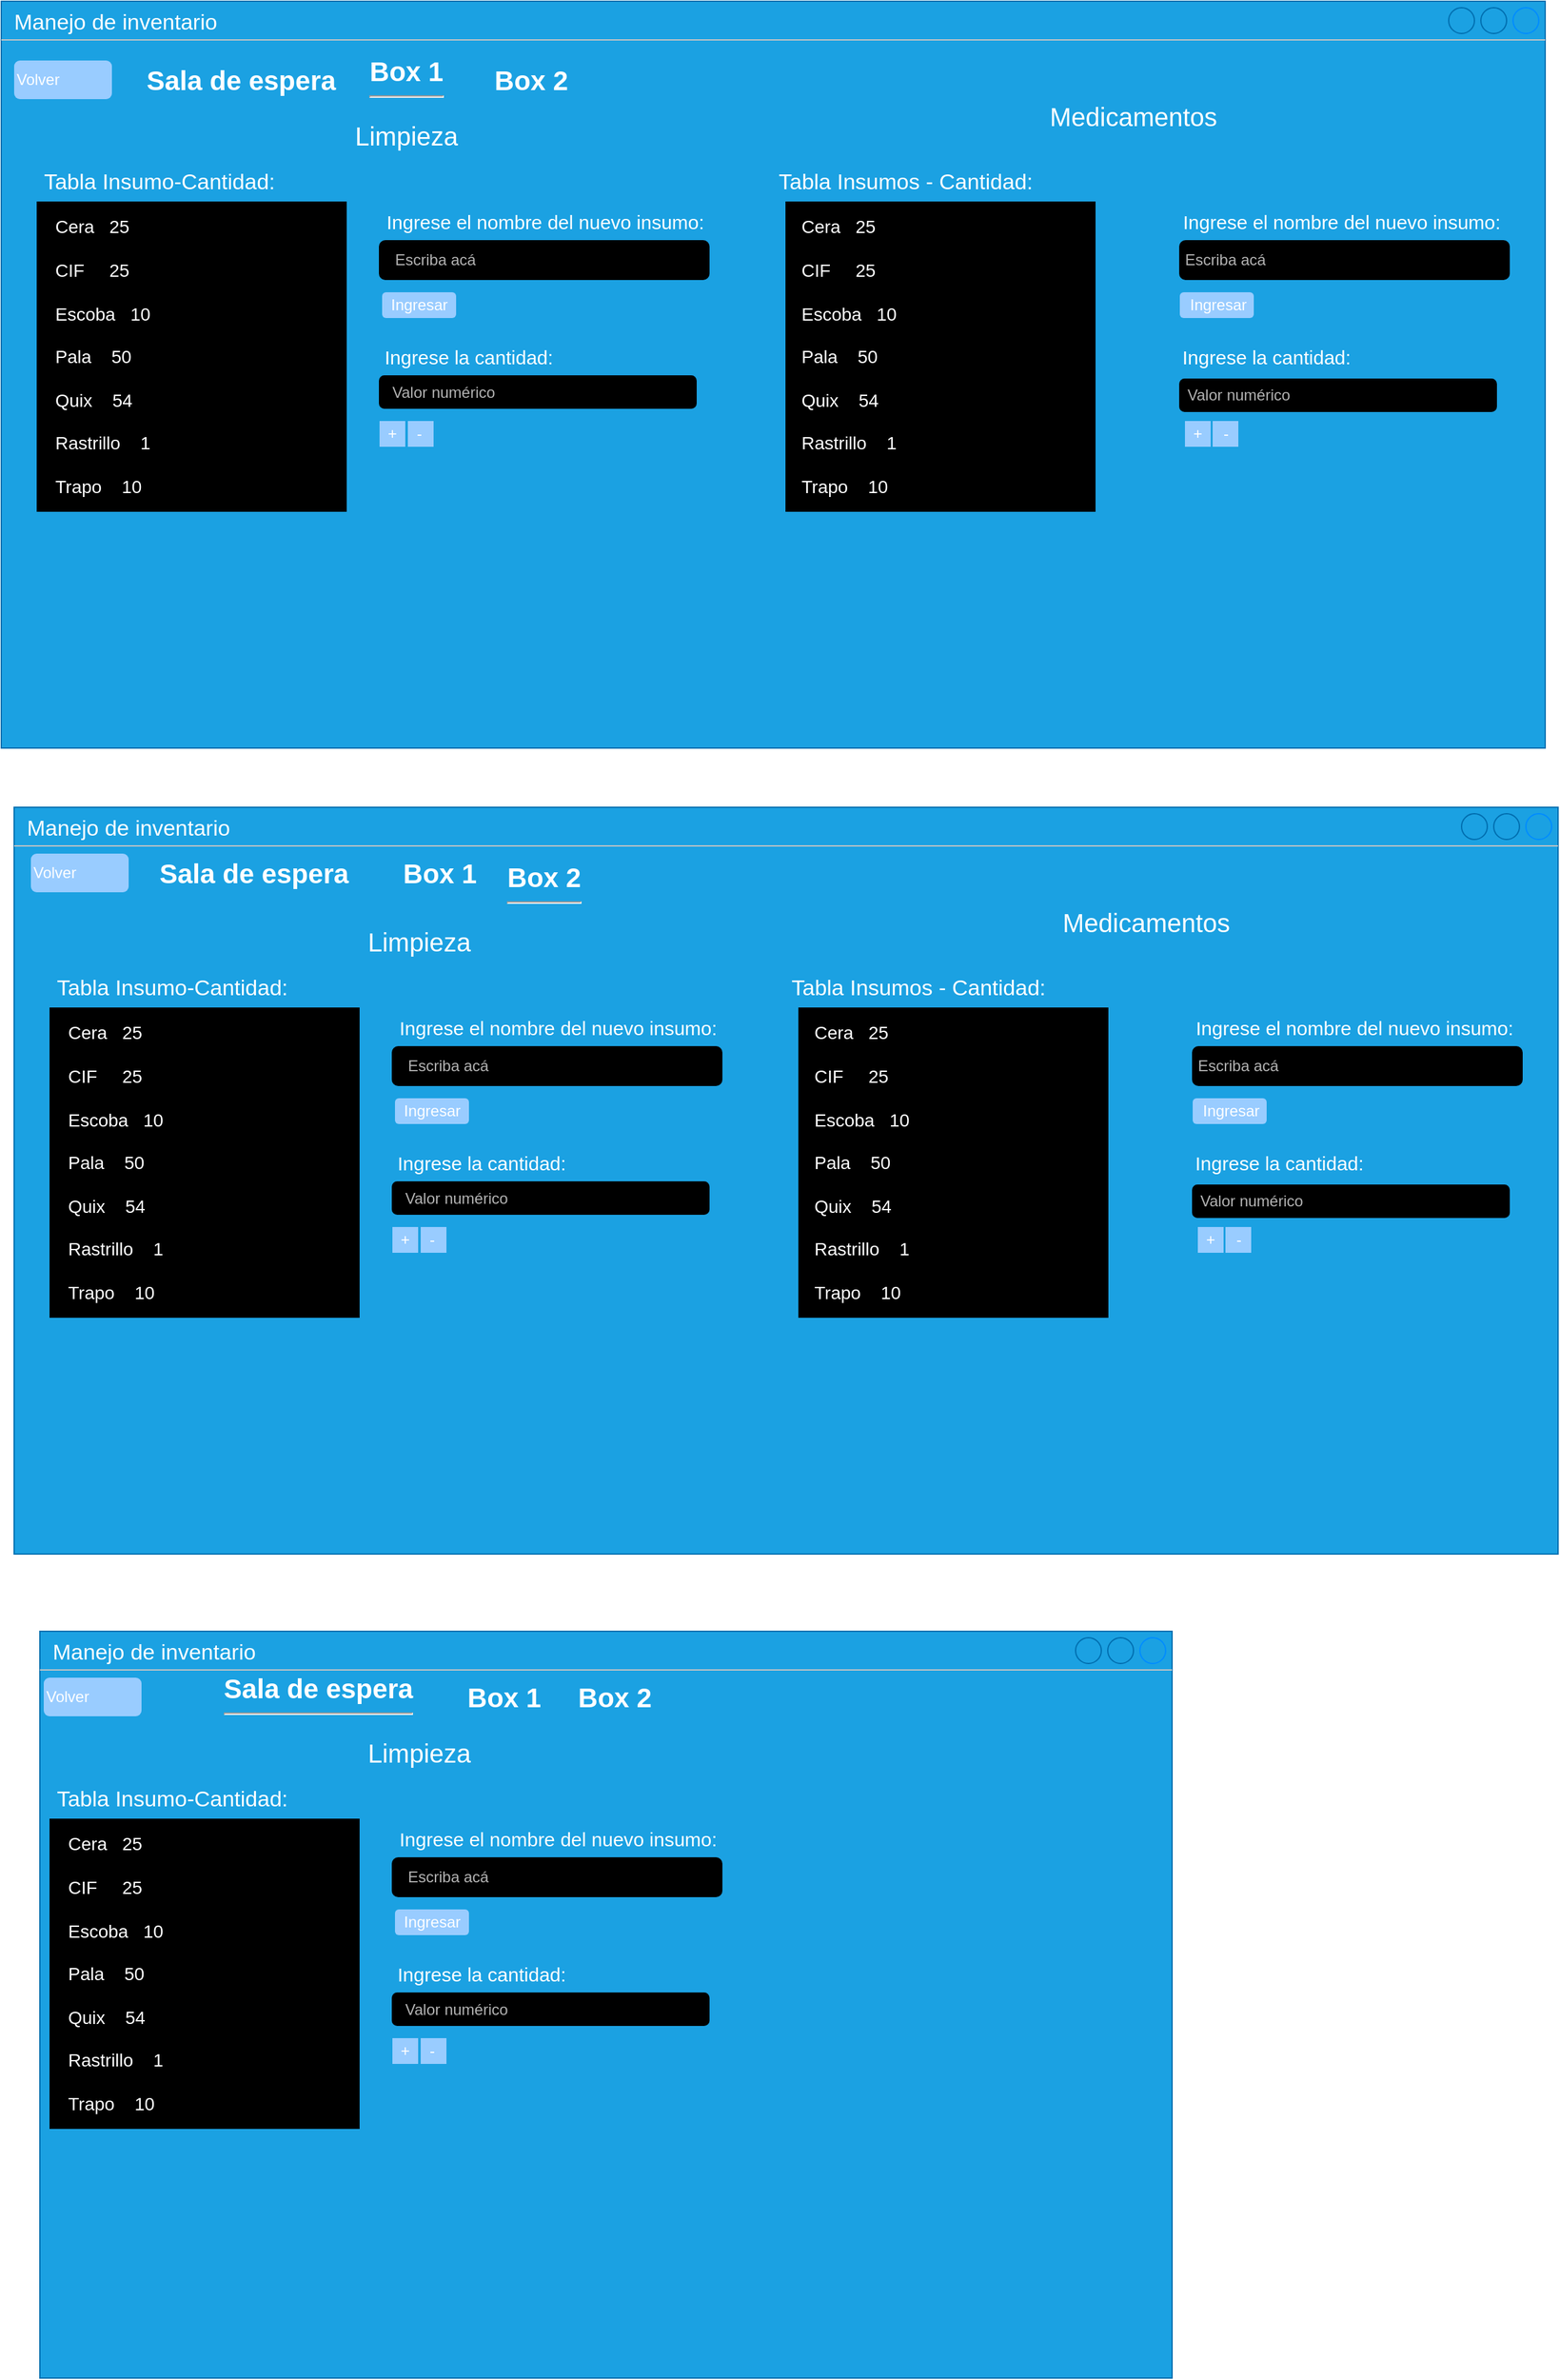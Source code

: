 <mxfile version="24.9.2">
  <diagram name="Page-1" id="AXslyLzXhd0MhdzWl6rs">
    <mxGraphModel dx="1441" dy="819" grid="1" gridSize="10" guides="1" tooltips="1" connect="1" arrows="1" fold="1" page="1" pageScale="1" pageWidth="827" pageHeight="1169" math="0" shadow="0">
      <root>
        <mxCell id="0" />
        <mxCell id="1" parent="0" />
        <mxCell id="sdot0CuQ4gvF2WT7U55k-1" value="Manejo de inventario" style="strokeWidth=1;shadow=0;dashed=0;align=center;html=1;shape=mxgraph.mockup.containers.window;align=left;verticalAlign=top;spacingLeft=8;strokeColor2=#008cff;strokeColor3=#c4c4c4;mainText=;fontSize=17;labelBackgroundColor=none;whiteSpace=wrap;fillColor=#1ba1e2;fontColor=#ffffff;strokeColor=#006EAF;" vertex="1" parent="1">
          <mxGeometry x="60" y="4" width="1200" height="580" as="geometry" />
        </mxCell>
        <mxCell id="sdot0CuQ4gvF2WT7U55k-69" value="&lt;font color=&quot;#ffffff&quot;&gt;&lt;span style=&quot;font-size: 17px;&quot;&gt;Tabla Insumo-Cantidad:&lt;/span&gt;&lt;/font&gt;" style="text;html=1;align=center;verticalAlign=middle;whiteSpace=wrap;rounded=0;" vertex="1" parent="1">
          <mxGeometry x="80" y="130" width="206" height="30" as="geometry" />
        </mxCell>
        <mxCell id="sdot0CuQ4gvF2WT7U55k-74" value="&lt;font color=&quot;#ffffff&quot;&gt;Volver&lt;/font&gt;" style="rounded=1;whiteSpace=wrap;html=1;strokeColor=none;fillColor=#99CCFF;align=left;" vertex="1" parent="1">
          <mxGeometry x="70" y="50" width="76" height="30" as="geometry" />
        </mxCell>
        <mxCell id="sdot0CuQ4gvF2WT7U55k-75" value="&lt;font color=&quot;#ffffff&quot;&gt;&lt;span style=&quot;font-size: 21px;&quot;&gt;&lt;b&gt;Box 1&lt;/b&gt;&lt;/span&gt;&lt;/font&gt;&lt;hr&gt;" style="text;html=1;align=center;verticalAlign=middle;whiteSpace=wrap;rounded=0;" vertex="1" parent="1">
          <mxGeometry x="305" y="50" width="140" height="30" as="geometry" />
        </mxCell>
        <mxCell id="sdot0CuQ4gvF2WT7U55k-78" value="" style="whiteSpace=wrap;html=1;aspect=fixed;fillColor=#000000;" vertex="1" parent="1">
          <mxGeometry x="88" y="160" width="240" height="240" as="geometry" />
        </mxCell>
        <mxCell id="sdot0CuQ4gvF2WT7U55k-80" value="&lt;font style=&quot;font-size: 14px;&quot; color=&quot;#ffffff&quot;&gt;Cera&amp;nbsp; &amp;nbsp;25&lt;/font&gt;&lt;div&gt;&lt;font color=&quot;#ffffff&quot;&gt;&lt;span style=&quot;font-size: 14px;&quot;&gt;&lt;br&gt;&lt;/span&gt;&lt;/font&gt;&lt;div&gt;&lt;font style=&quot;font-size: 14px;&quot; color=&quot;#ffffff&quot;&gt;CIF&amp;nbsp; &amp;nbsp; &amp;nbsp;25&lt;/font&gt;&lt;/div&gt;&lt;div&gt;&lt;font style=&quot;font-size: 14px;&quot; color=&quot;#ffffff&quot;&gt;&lt;br&gt;&lt;/font&gt;&lt;/div&gt;&lt;div&gt;&lt;font style=&quot;font-size: 14px;&quot; color=&quot;#ffffff&quot;&gt;Escoba&amp;nbsp; &amp;nbsp;10&lt;/font&gt;&lt;/div&gt;&lt;div&gt;&lt;font style=&quot;font-size: 14px;&quot; color=&quot;#ffffff&quot;&gt;&lt;br&gt;&lt;/font&gt;&lt;/div&gt;&lt;div&gt;&lt;span style=&quot;font-size: 14px; color: rgb(255, 255, 255); background-color: initial;&quot;&gt;Pala&amp;nbsp; &amp;nbsp; 50&lt;/span&gt;&lt;/div&gt;&lt;div&gt;&lt;span style=&quot;font-size: 14px; color: rgb(255, 255, 255); background-color: initial;&quot;&gt;&lt;br&gt;&lt;/span&gt;&lt;/div&gt;&lt;div&gt;&lt;span style=&quot;font-size: 14px; color: rgb(255, 255, 255); background-color: initial;&quot;&gt;Quix&amp;nbsp; &amp;nbsp; 54&lt;/span&gt;&lt;/div&gt;&lt;div&gt;&lt;span style=&quot;font-size: 14px; color: rgb(255, 255, 255); background-color: initial;&quot;&gt;&lt;br&gt;&lt;/span&gt;&lt;/div&gt;&lt;div&gt;&lt;font style=&quot;font-size: 14px;&quot; color=&quot;#ffffff&quot;&gt;Rastrillo&amp;nbsp; &amp;nbsp; 1&lt;/font&gt;&lt;/div&gt;&lt;div&gt;&lt;font style=&quot;font-size: 14px;&quot; color=&quot;#ffffff&quot;&gt;&lt;br&gt;&lt;/font&gt;&lt;/div&gt;&lt;div&gt;&lt;font style=&quot;font-size: 14px;&quot; color=&quot;#ffffff&quot;&gt;Trapo&amp;nbsp; &amp;nbsp; 10&lt;/font&gt;&lt;/div&gt;&lt;/div&gt;" style="text;html=1;align=left;verticalAlign=middle;whiteSpace=wrap;rounded=0;" vertex="1" parent="1">
          <mxGeometry x="100" y="195" width="190" height="170" as="geometry" />
        </mxCell>
        <mxCell id="sdot0CuQ4gvF2WT7U55k-91" value="&lt;font style=&quot;font-size: 20px;&quot; color=&quot;#ffffff&quot;&gt;Limpieza&lt;/font&gt;" style="text;html=1;align=center;verticalAlign=middle;whiteSpace=wrap;rounded=0;" vertex="1" parent="1">
          <mxGeometry x="315" y="85" width="120" height="45" as="geometry" />
        </mxCell>
        <mxCell id="sdot0CuQ4gvF2WT7U55k-92" value="&lt;font style=&quot;font-size: 15px;&quot; color=&quot;#ffffff&quot;&gt;Ingrese el nombre del nuevo insumo:&amp;nbsp;&lt;/font&gt;" style="text;html=1;align=center;verticalAlign=middle;whiteSpace=wrap;rounded=0;" vertex="1" parent="1">
          <mxGeometry x="350" y="160" width="270" height="30" as="geometry" />
        </mxCell>
        <mxCell id="sdot0CuQ4gvF2WT7U55k-93" value="" style="rounded=1;whiteSpace=wrap;html=1;fillColor=#000000;strokeColor=#000000;" vertex="1" parent="1">
          <mxGeometry x="354" y="190" width="256" height="30" as="geometry" />
        </mxCell>
        <mxCell id="sdot0CuQ4gvF2WT7U55k-95" value="&lt;font color=&quot;#b3b3b3&quot;&gt;Escriba acá&lt;/font&gt;" style="text;html=1;align=center;verticalAlign=middle;whiteSpace=wrap;rounded=0;movable=1;resizable=1;rotatable=1;deletable=1;editable=1;locked=0;connectable=1;" vertex="1" parent="1">
          <mxGeometry x="350" y="190" width="95" height="30" as="geometry" />
        </mxCell>
        <mxCell id="sdot0CuQ4gvF2WT7U55k-99" value="&lt;font style=&quot;font-size: 15px;&quot; color=&quot;#ffffff&quot;&gt;Ingrese la cantidad:&amp;nbsp;&lt;/font&gt;" style="text;html=1;align=left;verticalAlign=middle;whiteSpace=wrap;rounded=0;" vertex="1" parent="1">
          <mxGeometry x="356" y="265" width="270" height="30" as="geometry" />
        </mxCell>
        <mxCell id="sdot0CuQ4gvF2WT7U55k-100" value="&lt;font color=&quot;#ffffff&quot;&gt;&lt;span style=&quot;font-size: 21px;&quot;&gt;&lt;b&gt;Sala de espera&lt;/b&gt;&lt;/span&gt;&lt;/font&gt;" style="text;html=1;align=center;verticalAlign=middle;whiteSpace=wrap;rounded=0;" vertex="1" parent="1">
          <mxGeometry x="159" y="50" width="175" height="30" as="geometry" />
        </mxCell>
        <mxCell id="sdot0CuQ4gvF2WT7U55k-101" value="" style="rounded=1;whiteSpace=wrap;html=1;fillColor=#99CCFF;strokeColor=none;" vertex="1" parent="1">
          <mxGeometry x="356" y="230" width="57.5" height="20" as="geometry" />
        </mxCell>
        <mxCell id="sdot0CuQ4gvF2WT7U55k-103" value="&lt;font color=&quot;#ffffff&quot;&gt;Ingresar&lt;/font&gt;" style="text;html=1;align=center;verticalAlign=middle;whiteSpace=wrap;rounded=0;" vertex="1" parent="1">
          <mxGeometry x="354.75" y="225" width="60" height="30" as="geometry" />
        </mxCell>
        <mxCell id="sdot0CuQ4gvF2WT7U55k-104" value="" style="rounded=1;whiteSpace=wrap;html=1;fillColor=#000000;" vertex="1" parent="1">
          <mxGeometry x="354" y="295" width="246" height="25" as="geometry" />
        </mxCell>
        <mxCell id="sdot0CuQ4gvF2WT7U55k-105" value="&lt;font color=&quot;#b3b3b3&quot;&gt;Valor numérico&lt;/font&gt;" style="text;html=1;align=left;verticalAlign=middle;whiteSpace=wrap;rounded=0;" vertex="1" parent="1">
          <mxGeometry x="362" y="292.5" width="104" height="30" as="geometry" />
        </mxCell>
        <mxCell id="sdot0CuQ4gvF2WT7U55k-106" value="" style="whiteSpace=wrap;html=1;aspect=fixed;strokeColor=none;fillColor=#99CCFF;" vertex="1" parent="1">
          <mxGeometry x="354" y="330" width="20" height="20" as="geometry" />
        </mxCell>
        <mxCell id="sdot0CuQ4gvF2WT7U55k-107" value="" style="whiteSpace=wrap;html=1;aspect=fixed;strokeColor=none;fillColor=#99CCFF;" vertex="1" parent="1">
          <mxGeometry x="376" y="330" width="20" height="20" as="geometry" />
        </mxCell>
        <mxCell id="sdot0CuQ4gvF2WT7U55k-108" value="&lt;font color=&quot;#ffffff&quot;&gt;+&lt;/font&gt;" style="text;html=1;align=center;verticalAlign=middle;whiteSpace=wrap;rounded=0;" vertex="1" parent="1">
          <mxGeometry x="334" y="325" width="60" height="30" as="geometry" />
        </mxCell>
        <mxCell id="sdot0CuQ4gvF2WT7U55k-109" value="&lt;font color=&quot;#ffffff&quot;&gt;-&lt;/font&gt;" style="text;html=1;align=center;verticalAlign=middle;whiteSpace=wrap;rounded=0;movable=1;resizable=1;rotatable=1;deletable=1;editable=1;locked=0;connectable=1;" vertex="1" parent="1">
          <mxGeometry x="354.75" y="325" width="60" height="30" as="geometry" />
        </mxCell>
        <mxCell id="sdot0CuQ4gvF2WT7U55k-110" value="" style="whiteSpace=wrap;html=1;aspect=fixed;fillColor=#000000;" vertex="1" parent="1">
          <mxGeometry x="670" y="160" width="240" height="240" as="geometry" />
        </mxCell>
        <mxCell id="sdot0CuQ4gvF2WT7U55k-111" value="&lt;font style=&quot;font-size: 14px;&quot; color=&quot;#ffffff&quot;&gt;Cera&amp;nbsp; &amp;nbsp;25&lt;/font&gt;&lt;div&gt;&lt;font color=&quot;#ffffff&quot;&gt;&lt;span style=&quot;font-size: 14px;&quot;&gt;&lt;br&gt;&lt;/span&gt;&lt;/font&gt;&lt;div&gt;&lt;font style=&quot;font-size: 14px;&quot; color=&quot;#ffffff&quot;&gt;CIF&amp;nbsp; &amp;nbsp; &amp;nbsp;25&lt;/font&gt;&lt;/div&gt;&lt;div&gt;&lt;font style=&quot;font-size: 14px;&quot; color=&quot;#ffffff&quot;&gt;&lt;br&gt;&lt;/font&gt;&lt;/div&gt;&lt;div&gt;&lt;font style=&quot;font-size: 14px;&quot; color=&quot;#ffffff&quot;&gt;Escoba&amp;nbsp; &amp;nbsp;10&lt;/font&gt;&lt;/div&gt;&lt;div&gt;&lt;font style=&quot;font-size: 14px;&quot; color=&quot;#ffffff&quot;&gt;&lt;br&gt;&lt;/font&gt;&lt;/div&gt;&lt;div&gt;&lt;span style=&quot;font-size: 14px; color: rgb(255, 255, 255); background-color: initial;&quot;&gt;Pala&amp;nbsp; &amp;nbsp; 50&lt;/span&gt;&lt;/div&gt;&lt;div&gt;&lt;span style=&quot;font-size: 14px; color: rgb(255, 255, 255); background-color: initial;&quot;&gt;&lt;br&gt;&lt;/span&gt;&lt;/div&gt;&lt;div&gt;&lt;span style=&quot;font-size: 14px; color: rgb(255, 255, 255); background-color: initial;&quot;&gt;Quix&amp;nbsp; &amp;nbsp; 54&lt;/span&gt;&lt;/div&gt;&lt;div&gt;&lt;span style=&quot;font-size: 14px; color: rgb(255, 255, 255); background-color: initial;&quot;&gt;&lt;br&gt;&lt;/span&gt;&lt;/div&gt;&lt;div&gt;&lt;font style=&quot;font-size: 14px;&quot; color=&quot;#ffffff&quot;&gt;Rastrillo&amp;nbsp; &amp;nbsp; 1&lt;/font&gt;&lt;/div&gt;&lt;div&gt;&lt;font style=&quot;font-size: 14px;&quot; color=&quot;#ffffff&quot;&gt;&lt;br&gt;&lt;/font&gt;&lt;/div&gt;&lt;div&gt;&lt;font style=&quot;font-size: 14px;&quot; color=&quot;#ffffff&quot;&gt;Trapo&amp;nbsp; &amp;nbsp; 10&lt;/font&gt;&lt;/div&gt;&lt;/div&gt;" style="text;html=1;align=left;verticalAlign=middle;whiteSpace=wrap;rounded=0;" vertex="1" parent="1">
          <mxGeometry x="680" y="195" width="190" height="170" as="geometry" />
        </mxCell>
        <mxCell id="sdot0CuQ4gvF2WT7U55k-112" value="&lt;font color=&quot;#ffffff&quot;&gt;&lt;span style=&quot;font-size: 17px;&quot;&gt;Tabla Insumos - Cantidad:&lt;/span&gt;&lt;/font&gt;" style="text;html=1;align=center;verticalAlign=middle;whiteSpace=wrap;rounded=0;" vertex="1" parent="1">
          <mxGeometry x="660" y="130" width="206" height="30" as="geometry" />
        </mxCell>
        <mxCell id="sdot0CuQ4gvF2WT7U55k-113" value="&lt;font color=&quot;#ffffff&quot;&gt;&lt;span style=&quot;font-size: 21px;&quot;&gt;&lt;b&gt;Box 2&lt;/b&gt;&lt;/span&gt;&lt;/font&gt;" style="text;html=1;align=center;verticalAlign=middle;whiteSpace=wrap;rounded=0;" vertex="1" parent="1">
          <mxGeometry x="424.75" y="50" width="94" height="30" as="geometry" />
        </mxCell>
        <mxCell id="sdot0CuQ4gvF2WT7U55k-115" value="&lt;font style=&quot;font-size: 15px;&quot; color=&quot;#ffffff&quot;&gt;Ingrese el nombre del nuevo insumo:&amp;nbsp;&lt;/font&gt;" style="text;html=1;align=center;verticalAlign=middle;whiteSpace=wrap;rounded=0;" vertex="1" parent="1">
          <mxGeometry x="969" y="160" width="270" height="30" as="geometry" />
        </mxCell>
        <mxCell id="sdot0CuQ4gvF2WT7U55k-116" value="" style="rounded=1;whiteSpace=wrap;html=1;fillColor=#000000;strokeColor=#000000;" vertex="1" parent="1">
          <mxGeometry x="976" y="190" width="256" height="30" as="geometry" />
        </mxCell>
        <mxCell id="sdot0CuQ4gvF2WT7U55k-117" value="&lt;font color=&quot;#b3b3b3&quot;&gt;Escriba acá&lt;/font&gt;" style="text;html=1;align=center;verticalAlign=middle;whiteSpace=wrap;rounded=0;movable=1;resizable=1;rotatable=1;deletable=1;editable=1;locked=0;connectable=1;" vertex="1" parent="1">
          <mxGeometry x="964" y="190" width="95" height="30" as="geometry" />
        </mxCell>
        <mxCell id="sdot0CuQ4gvF2WT7U55k-120" value="" style="rounded=1;whiteSpace=wrap;html=1;fillColor=#99CCFF;strokeColor=none;movable=1;resizable=1;rotatable=1;deletable=1;editable=1;locked=0;connectable=1;" vertex="1" parent="1">
          <mxGeometry x="976" y="230" width="57.5" height="20" as="geometry" />
        </mxCell>
        <mxCell id="sdot0CuQ4gvF2WT7U55k-118" value="&lt;font color=&quot;#ffffff&quot;&gt;Ingresar&lt;/font&gt;" style="text;html=1;align=center;verticalAlign=middle;whiteSpace=wrap;rounded=0;" vertex="1" parent="1">
          <mxGeometry x="976" y="225" width="60" height="30" as="geometry" />
        </mxCell>
        <mxCell id="sdot0CuQ4gvF2WT7U55k-121" value="&lt;font style=&quot;font-size: 15px;&quot; color=&quot;#ffffff&quot;&gt;Ingrese la cantidad:&amp;nbsp;&lt;/font&gt;" style="text;html=1;align=left;verticalAlign=middle;whiteSpace=wrap;rounded=0;" vertex="1" parent="1">
          <mxGeometry x="976" y="265" width="270" height="30" as="geometry" />
        </mxCell>
        <mxCell id="sdot0CuQ4gvF2WT7U55k-122" value="" style="rounded=1;whiteSpace=wrap;html=1;fillColor=#000000;" vertex="1" parent="1">
          <mxGeometry x="976" y="297.5" width="246" height="25" as="geometry" />
        </mxCell>
        <mxCell id="sdot0CuQ4gvF2WT7U55k-123" value="&lt;font color=&quot;#b3b3b3&quot;&gt;Valor numérico&lt;/font&gt;" style="text;html=1;align=left;verticalAlign=middle;whiteSpace=wrap;rounded=0;" vertex="1" parent="1">
          <mxGeometry x="980" y="295" width="104" height="30" as="geometry" />
        </mxCell>
        <mxCell id="sdot0CuQ4gvF2WT7U55k-127" value="" style="whiteSpace=wrap;html=1;aspect=fixed;strokeColor=none;fillColor=#99CCFF;" vertex="1" parent="1">
          <mxGeometry x="980" y="330" width="20" height="20" as="geometry" />
        </mxCell>
        <mxCell id="sdot0CuQ4gvF2WT7U55k-128" value="" style="whiteSpace=wrap;html=1;aspect=fixed;strokeColor=none;fillColor=#99CCFF;" vertex="1" parent="1">
          <mxGeometry x="1001.5" y="330" width="20" height="20" as="geometry" />
        </mxCell>
        <mxCell id="sdot0CuQ4gvF2WT7U55k-130" value="&lt;font color=&quot;#ffffff&quot;&gt;+&lt;/font&gt;" style="text;html=1;align=center;verticalAlign=middle;whiteSpace=wrap;rounded=0;" vertex="1" parent="1">
          <mxGeometry x="960" y="325" width="60" height="30" as="geometry" />
        </mxCell>
        <mxCell id="sdot0CuQ4gvF2WT7U55k-131" value="&lt;font color=&quot;#ffffff&quot;&gt;-&lt;/font&gt;" style="text;html=1;align=center;verticalAlign=middle;whiteSpace=wrap;rounded=0;" vertex="1" parent="1">
          <mxGeometry x="981.5" y="325" width="60" height="30" as="geometry" />
        </mxCell>
        <mxCell id="sdot0CuQ4gvF2WT7U55k-133" value="&lt;font color=&quot;#ffffff&quot;&gt;&lt;span style=&quot;font-size: 20px;&quot;&gt;Medicamentos&lt;/span&gt;&lt;/font&gt;" style="text;html=1;align=center;verticalAlign=middle;whiteSpace=wrap;rounded=0;" vertex="1" parent="1">
          <mxGeometry x="880" y="70" width="120" height="45" as="geometry" />
        </mxCell>
        <mxCell id="sdot0CuQ4gvF2WT7U55k-171" value="Manejo de inventario" style="strokeWidth=1;shadow=0;dashed=0;align=center;html=1;shape=mxgraph.mockup.containers.window;align=left;verticalAlign=top;spacingLeft=8;strokeColor2=#008cff;strokeColor3=#c4c4c4;mainText=;fontSize=17;labelBackgroundColor=none;whiteSpace=wrap;fillColor=#1ba1e2;fontColor=#ffffff;strokeColor=#006EAF;" vertex="1" parent="1">
          <mxGeometry x="70" y="630" width="1200" height="580" as="geometry" />
        </mxCell>
        <mxCell id="sdot0CuQ4gvF2WT7U55k-172" value="&lt;font color=&quot;#ffffff&quot;&gt;&lt;span style=&quot;font-size: 17px;&quot;&gt;Tabla Insumo-Cantidad:&lt;/span&gt;&lt;/font&gt;" style="text;html=1;align=center;verticalAlign=middle;whiteSpace=wrap;rounded=0;" vertex="1" parent="1">
          <mxGeometry x="90" y="756" width="206" height="30" as="geometry" />
        </mxCell>
        <mxCell id="sdot0CuQ4gvF2WT7U55k-173" value="&lt;font color=&quot;#ffffff&quot;&gt;Volver&lt;/font&gt;" style="rounded=1;whiteSpace=wrap;html=1;strokeColor=none;fillColor=#99CCFF;align=left;" vertex="1" parent="1">
          <mxGeometry x="83" y="666" width="76" height="30" as="geometry" />
        </mxCell>
        <mxCell id="sdot0CuQ4gvF2WT7U55k-175" value="" style="whiteSpace=wrap;html=1;aspect=fixed;fillColor=#000000;" vertex="1" parent="1">
          <mxGeometry x="98" y="786" width="240" height="240" as="geometry" />
        </mxCell>
        <mxCell id="sdot0CuQ4gvF2WT7U55k-176" value="&lt;font style=&quot;font-size: 14px;&quot; color=&quot;#ffffff&quot;&gt;Cera&amp;nbsp; &amp;nbsp;25&lt;/font&gt;&lt;div&gt;&lt;font color=&quot;#ffffff&quot;&gt;&lt;span style=&quot;font-size: 14px;&quot;&gt;&lt;br&gt;&lt;/span&gt;&lt;/font&gt;&lt;div&gt;&lt;font style=&quot;font-size: 14px;&quot; color=&quot;#ffffff&quot;&gt;CIF&amp;nbsp; &amp;nbsp; &amp;nbsp;25&lt;/font&gt;&lt;/div&gt;&lt;div&gt;&lt;font style=&quot;font-size: 14px;&quot; color=&quot;#ffffff&quot;&gt;&lt;br&gt;&lt;/font&gt;&lt;/div&gt;&lt;div&gt;&lt;font style=&quot;font-size: 14px;&quot; color=&quot;#ffffff&quot;&gt;Escoba&amp;nbsp; &amp;nbsp;10&lt;/font&gt;&lt;/div&gt;&lt;div&gt;&lt;font style=&quot;font-size: 14px;&quot; color=&quot;#ffffff&quot;&gt;&lt;br&gt;&lt;/font&gt;&lt;/div&gt;&lt;div&gt;&lt;span style=&quot;font-size: 14px; color: rgb(255, 255, 255); background-color: initial;&quot;&gt;Pala&amp;nbsp; &amp;nbsp; 50&lt;/span&gt;&lt;/div&gt;&lt;div&gt;&lt;span style=&quot;font-size: 14px; color: rgb(255, 255, 255); background-color: initial;&quot;&gt;&lt;br&gt;&lt;/span&gt;&lt;/div&gt;&lt;div&gt;&lt;span style=&quot;font-size: 14px; color: rgb(255, 255, 255); background-color: initial;&quot;&gt;Quix&amp;nbsp; &amp;nbsp; 54&lt;/span&gt;&lt;/div&gt;&lt;div&gt;&lt;span style=&quot;font-size: 14px; color: rgb(255, 255, 255); background-color: initial;&quot;&gt;&lt;br&gt;&lt;/span&gt;&lt;/div&gt;&lt;div&gt;&lt;font style=&quot;font-size: 14px;&quot; color=&quot;#ffffff&quot;&gt;Rastrillo&amp;nbsp; &amp;nbsp; 1&lt;/font&gt;&lt;/div&gt;&lt;div&gt;&lt;font style=&quot;font-size: 14px;&quot; color=&quot;#ffffff&quot;&gt;&lt;br&gt;&lt;/font&gt;&lt;/div&gt;&lt;div&gt;&lt;font style=&quot;font-size: 14px;&quot; color=&quot;#ffffff&quot;&gt;Trapo&amp;nbsp; &amp;nbsp; 10&lt;/font&gt;&lt;/div&gt;&lt;/div&gt;" style="text;html=1;align=left;verticalAlign=middle;whiteSpace=wrap;rounded=0;" vertex="1" parent="1">
          <mxGeometry x="110" y="821" width="190" height="170" as="geometry" />
        </mxCell>
        <mxCell id="sdot0CuQ4gvF2WT7U55k-177" value="&lt;font style=&quot;font-size: 20px;&quot; color=&quot;#ffffff&quot;&gt;Limpieza&lt;/font&gt;" style="text;html=1;align=center;verticalAlign=middle;whiteSpace=wrap;rounded=0;" vertex="1" parent="1">
          <mxGeometry x="325" y="711" width="120" height="45" as="geometry" />
        </mxCell>
        <mxCell id="sdot0CuQ4gvF2WT7U55k-178" value="&lt;font style=&quot;font-size: 15px;&quot; color=&quot;#ffffff&quot;&gt;Ingrese el nombre del nuevo insumo:&amp;nbsp;&lt;/font&gt;" style="text;html=1;align=center;verticalAlign=middle;whiteSpace=wrap;rounded=0;" vertex="1" parent="1">
          <mxGeometry x="360" y="786" width="270" height="30" as="geometry" />
        </mxCell>
        <mxCell id="sdot0CuQ4gvF2WT7U55k-179" value="" style="rounded=1;whiteSpace=wrap;html=1;fillColor=#000000;strokeColor=#000000;" vertex="1" parent="1">
          <mxGeometry x="364" y="816" width="256" height="30" as="geometry" />
        </mxCell>
        <mxCell id="sdot0CuQ4gvF2WT7U55k-180" value="&lt;font color=&quot;#b3b3b3&quot;&gt;Escriba acá&lt;/font&gt;" style="text;html=1;align=center;verticalAlign=middle;whiteSpace=wrap;rounded=0;movable=1;resizable=1;rotatable=1;deletable=1;editable=1;locked=0;connectable=1;" vertex="1" parent="1">
          <mxGeometry x="360" y="816" width="95" height="30" as="geometry" />
        </mxCell>
        <mxCell id="sdot0CuQ4gvF2WT7U55k-181" value="&lt;font style=&quot;font-size: 15px;&quot; color=&quot;#ffffff&quot;&gt;Ingrese la cantidad:&amp;nbsp;&lt;/font&gt;" style="text;html=1;align=left;verticalAlign=middle;whiteSpace=wrap;rounded=0;" vertex="1" parent="1">
          <mxGeometry x="366" y="891" width="270" height="30" as="geometry" />
        </mxCell>
        <mxCell id="sdot0CuQ4gvF2WT7U55k-182" value="&lt;font color=&quot;#ffffff&quot;&gt;&lt;span style=&quot;font-size: 21px;&quot;&gt;&lt;b&gt;Sala de espera&lt;/b&gt;&lt;/span&gt;&lt;/font&gt;" style="text;html=1;align=center;verticalAlign=middle;whiteSpace=wrap;rounded=0;" vertex="1" parent="1">
          <mxGeometry x="169" y="666" width="175" height="30" as="geometry" />
        </mxCell>
        <mxCell id="sdot0CuQ4gvF2WT7U55k-183" value="" style="rounded=1;whiteSpace=wrap;html=1;fillColor=#99CCFF;strokeColor=none;" vertex="1" parent="1">
          <mxGeometry x="366" y="856" width="57.5" height="20" as="geometry" />
        </mxCell>
        <mxCell id="sdot0CuQ4gvF2WT7U55k-184" value="&lt;font color=&quot;#ffffff&quot;&gt;Ingresar&lt;/font&gt;" style="text;html=1;align=center;verticalAlign=middle;whiteSpace=wrap;rounded=0;" vertex="1" parent="1">
          <mxGeometry x="364.75" y="851" width="60" height="30" as="geometry" />
        </mxCell>
        <mxCell id="sdot0CuQ4gvF2WT7U55k-185" value="" style="rounded=1;whiteSpace=wrap;html=1;fillColor=#000000;" vertex="1" parent="1">
          <mxGeometry x="364" y="921" width="246" height="25" as="geometry" />
        </mxCell>
        <mxCell id="sdot0CuQ4gvF2WT7U55k-186" value="&lt;font color=&quot;#b3b3b3&quot;&gt;Valor numérico&lt;/font&gt;" style="text;html=1;align=left;verticalAlign=middle;whiteSpace=wrap;rounded=0;" vertex="1" parent="1">
          <mxGeometry x="372" y="918.5" width="104" height="30" as="geometry" />
        </mxCell>
        <mxCell id="sdot0CuQ4gvF2WT7U55k-187" value="" style="whiteSpace=wrap;html=1;aspect=fixed;strokeColor=none;fillColor=#99CCFF;" vertex="1" parent="1">
          <mxGeometry x="364" y="956" width="20" height="20" as="geometry" />
        </mxCell>
        <mxCell id="sdot0CuQ4gvF2WT7U55k-188" value="" style="whiteSpace=wrap;html=1;aspect=fixed;strokeColor=none;fillColor=#99CCFF;" vertex="1" parent="1">
          <mxGeometry x="386" y="956" width="20" height="20" as="geometry" />
        </mxCell>
        <mxCell id="sdot0CuQ4gvF2WT7U55k-189" value="&lt;font color=&quot;#ffffff&quot;&gt;+&lt;/font&gt;" style="text;html=1;align=center;verticalAlign=middle;whiteSpace=wrap;rounded=0;" vertex="1" parent="1">
          <mxGeometry x="344" y="951" width="60" height="30" as="geometry" />
        </mxCell>
        <mxCell id="sdot0CuQ4gvF2WT7U55k-190" value="&lt;font color=&quot;#ffffff&quot;&gt;-&lt;/font&gt;" style="text;html=1;align=center;verticalAlign=middle;whiteSpace=wrap;rounded=0;movable=1;resizable=1;rotatable=1;deletable=1;editable=1;locked=0;connectable=1;" vertex="1" parent="1">
          <mxGeometry x="364.75" y="951" width="60" height="30" as="geometry" />
        </mxCell>
        <mxCell id="sdot0CuQ4gvF2WT7U55k-191" value="" style="whiteSpace=wrap;html=1;aspect=fixed;fillColor=#000000;" vertex="1" parent="1">
          <mxGeometry x="680" y="786" width="240" height="240" as="geometry" />
        </mxCell>
        <mxCell id="sdot0CuQ4gvF2WT7U55k-192" value="&lt;font style=&quot;font-size: 14px;&quot; color=&quot;#ffffff&quot;&gt;Cera&amp;nbsp; &amp;nbsp;25&lt;/font&gt;&lt;div&gt;&lt;font color=&quot;#ffffff&quot;&gt;&lt;span style=&quot;font-size: 14px;&quot;&gt;&lt;br&gt;&lt;/span&gt;&lt;/font&gt;&lt;div&gt;&lt;font style=&quot;font-size: 14px;&quot; color=&quot;#ffffff&quot;&gt;CIF&amp;nbsp; &amp;nbsp; &amp;nbsp;25&lt;/font&gt;&lt;/div&gt;&lt;div&gt;&lt;font style=&quot;font-size: 14px;&quot; color=&quot;#ffffff&quot;&gt;&lt;br&gt;&lt;/font&gt;&lt;/div&gt;&lt;div&gt;&lt;font style=&quot;font-size: 14px;&quot; color=&quot;#ffffff&quot;&gt;Escoba&amp;nbsp; &amp;nbsp;10&lt;/font&gt;&lt;/div&gt;&lt;div&gt;&lt;font style=&quot;font-size: 14px;&quot; color=&quot;#ffffff&quot;&gt;&lt;br&gt;&lt;/font&gt;&lt;/div&gt;&lt;div&gt;&lt;span style=&quot;font-size: 14px; color: rgb(255, 255, 255); background-color: initial;&quot;&gt;Pala&amp;nbsp; &amp;nbsp; 50&lt;/span&gt;&lt;/div&gt;&lt;div&gt;&lt;span style=&quot;font-size: 14px; color: rgb(255, 255, 255); background-color: initial;&quot;&gt;&lt;br&gt;&lt;/span&gt;&lt;/div&gt;&lt;div&gt;&lt;span style=&quot;font-size: 14px; color: rgb(255, 255, 255); background-color: initial;&quot;&gt;Quix&amp;nbsp; &amp;nbsp; 54&lt;/span&gt;&lt;/div&gt;&lt;div&gt;&lt;span style=&quot;font-size: 14px; color: rgb(255, 255, 255); background-color: initial;&quot;&gt;&lt;br&gt;&lt;/span&gt;&lt;/div&gt;&lt;div&gt;&lt;font style=&quot;font-size: 14px;&quot; color=&quot;#ffffff&quot;&gt;Rastrillo&amp;nbsp; &amp;nbsp; 1&lt;/font&gt;&lt;/div&gt;&lt;div&gt;&lt;font style=&quot;font-size: 14px;&quot; color=&quot;#ffffff&quot;&gt;&lt;br&gt;&lt;/font&gt;&lt;/div&gt;&lt;div&gt;&lt;font style=&quot;font-size: 14px;&quot; color=&quot;#ffffff&quot;&gt;Trapo&amp;nbsp; &amp;nbsp; 10&lt;/font&gt;&lt;/div&gt;&lt;/div&gt;" style="text;html=1;align=left;verticalAlign=middle;whiteSpace=wrap;rounded=0;" vertex="1" parent="1">
          <mxGeometry x="690" y="821" width="190" height="170" as="geometry" />
        </mxCell>
        <mxCell id="sdot0CuQ4gvF2WT7U55k-193" value="&lt;font color=&quot;#ffffff&quot;&gt;&lt;span style=&quot;font-size: 17px;&quot;&gt;Tabla Insumos - Cantidad:&lt;/span&gt;&lt;/font&gt;" style="text;html=1;align=center;verticalAlign=middle;whiteSpace=wrap;rounded=0;" vertex="1" parent="1">
          <mxGeometry x="670" y="756" width="206" height="30" as="geometry" />
        </mxCell>
        <mxCell id="sdot0CuQ4gvF2WT7U55k-194" value="&lt;font color=&quot;#ffffff&quot;&gt;&lt;span style=&quot;font-size: 21px;&quot;&gt;&lt;b&gt;Box 2&lt;/b&gt;&lt;/span&gt;&lt;/font&gt;&lt;hr&gt;" style="text;html=1;align=center;verticalAlign=middle;whiteSpace=wrap;rounded=0;" vertex="1" parent="1">
          <mxGeometry x="435" y="676" width="94" height="30" as="geometry" />
        </mxCell>
        <mxCell id="sdot0CuQ4gvF2WT7U55k-195" value="&lt;font style=&quot;font-size: 15px;&quot; color=&quot;#ffffff&quot;&gt;Ingrese el nombre del nuevo insumo:&amp;nbsp;&lt;/font&gt;" style="text;html=1;align=center;verticalAlign=middle;whiteSpace=wrap;rounded=0;" vertex="1" parent="1">
          <mxGeometry x="979" y="786" width="270" height="30" as="geometry" />
        </mxCell>
        <mxCell id="sdot0CuQ4gvF2WT7U55k-196" value="" style="rounded=1;whiteSpace=wrap;html=1;fillColor=#000000;strokeColor=#000000;" vertex="1" parent="1">
          <mxGeometry x="986" y="816" width="256" height="30" as="geometry" />
        </mxCell>
        <mxCell id="sdot0CuQ4gvF2WT7U55k-197" value="&lt;font color=&quot;#b3b3b3&quot;&gt;Escriba acá&lt;/font&gt;" style="text;html=1;align=center;verticalAlign=middle;whiteSpace=wrap;rounded=0;movable=1;resizable=1;rotatable=1;deletable=1;editable=1;locked=0;connectable=1;" vertex="1" parent="1">
          <mxGeometry x="974" y="816" width="95" height="30" as="geometry" />
        </mxCell>
        <mxCell id="sdot0CuQ4gvF2WT7U55k-198" value="" style="rounded=1;whiteSpace=wrap;html=1;fillColor=#99CCFF;strokeColor=none;movable=1;resizable=1;rotatable=1;deletable=1;editable=1;locked=0;connectable=1;" vertex="1" parent="1">
          <mxGeometry x="986" y="856" width="57.5" height="20" as="geometry" />
        </mxCell>
        <mxCell id="sdot0CuQ4gvF2WT7U55k-199" value="&lt;font color=&quot;#ffffff&quot;&gt;Ingresar&lt;/font&gt;" style="text;html=1;align=center;verticalAlign=middle;whiteSpace=wrap;rounded=0;" vertex="1" parent="1">
          <mxGeometry x="986" y="851" width="60" height="30" as="geometry" />
        </mxCell>
        <mxCell id="sdot0CuQ4gvF2WT7U55k-200" value="&lt;font style=&quot;font-size: 15px;&quot; color=&quot;#ffffff&quot;&gt;Ingrese la cantidad:&amp;nbsp;&lt;/font&gt;" style="text;html=1;align=left;verticalAlign=middle;whiteSpace=wrap;rounded=0;" vertex="1" parent="1">
          <mxGeometry x="986" y="891" width="270" height="30" as="geometry" />
        </mxCell>
        <mxCell id="sdot0CuQ4gvF2WT7U55k-201" value="" style="rounded=1;whiteSpace=wrap;html=1;fillColor=#000000;" vertex="1" parent="1">
          <mxGeometry x="986" y="923.5" width="246" height="25" as="geometry" />
        </mxCell>
        <mxCell id="sdot0CuQ4gvF2WT7U55k-202" value="&lt;font color=&quot;#b3b3b3&quot;&gt;Valor numérico&lt;/font&gt;" style="text;html=1;align=left;verticalAlign=middle;whiteSpace=wrap;rounded=0;" vertex="1" parent="1">
          <mxGeometry x="990" y="921" width="104" height="30" as="geometry" />
        </mxCell>
        <mxCell id="sdot0CuQ4gvF2WT7U55k-203" value="" style="whiteSpace=wrap;html=1;aspect=fixed;strokeColor=none;fillColor=#99CCFF;" vertex="1" parent="1">
          <mxGeometry x="990" y="956" width="20" height="20" as="geometry" />
        </mxCell>
        <mxCell id="sdot0CuQ4gvF2WT7U55k-204" value="" style="whiteSpace=wrap;html=1;aspect=fixed;strokeColor=none;fillColor=#99CCFF;" vertex="1" parent="1">
          <mxGeometry x="1011.5" y="956" width="20" height="20" as="geometry" />
        </mxCell>
        <mxCell id="sdot0CuQ4gvF2WT7U55k-205" value="&lt;font color=&quot;#ffffff&quot;&gt;+&lt;/font&gt;" style="text;html=1;align=center;verticalAlign=middle;whiteSpace=wrap;rounded=0;" vertex="1" parent="1">
          <mxGeometry x="970" y="951" width="60" height="30" as="geometry" />
        </mxCell>
        <mxCell id="sdot0CuQ4gvF2WT7U55k-206" value="&lt;font color=&quot;#ffffff&quot;&gt;-&lt;/font&gt;" style="text;html=1;align=center;verticalAlign=middle;whiteSpace=wrap;rounded=0;" vertex="1" parent="1">
          <mxGeometry x="991.5" y="951" width="60" height="30" as="geometry" />
        </mxCell>
        <mxCell id="sdot0CuQ4gvF2WT7U55k-207" value="&lt;font color=&quot;#ffffff&quot;&gt;&lt;span style=&quot;font-size: 20px;&quot;&gt;Medicamentos&lt;/span&gt;&lt;/font&gt;" style="text;html=1;align=center;verticalAlign=middle;whiteSpace=wrap;rounded=0;" vertex="1" parent="1">
          <mxGeometry x="890" y="696" width="120" height="45" as="geometry" />
        </mxCell>
        <mxCell id="sdot0CuQ4gvF2WT7U55k-208" value="&lt;font color=&quot;#ffffff&quot;&gt;&lt;span style=&quot;font-size: 21px;&quot;&gt;&lt;b&gt;Box 1&lt;/b&gt;&lt;/span&gt;&lt;/font&gt;" style="text;html=1;align=center;verticalAlign=middle;whiteSpace=wrap;rounded=0;" vertex="1" parent="1">
          <mxGeometry x="354" y="666" width="94" height="30" as="geometry" />
        </mxCell>
        <mxCell id="sdot0CuQ4gvF2WT7U55k-209" value="Manejo de inventario" style="strokeWidth=1;shadow=0;dashed=0;align=center;html=1;shape=mxgraph.mockup.containers.window;align=left;verticalAlign=top;spacingLeft=8;strokeColor2=#008cff;strokeColor3=#c4c4c4;mainText=;fontSize=17;labelBackgroundColor=none;whiteSpace=wrap;fillColor=#1ba1e2;fontColor=#ffffff;strokeColor=#006EAF;" vertex="1" parent="1">
          <mxGeometry x="90" y="1270" width="880" height="580" as="geometry" />
        </mxCell>
        <mxCell id="sdot0CuQ4gvF2WT7U55k-210" value="&lt;font color=&quot;#ffffff&quot;&gt;&lt;span style=&quot;font-size: 17px;&quot;&gt;Tabla Insumo-Cantidad:&lt;/span&gt;&lt;/font&gt;" style="text;html=1;align=center;verticalAlign=middle;whiteSpace=wrap;rounded=0;" vertex="1" parent="1">
          <mxGeometry x="90" y="1386" width="206" height="30" as="geometry" />
        </mxCell>
        <mxCell id="sdot0CuQ4gvF2WT7U55k-211" value="&lt;font color=&quot;#ffffff&quot;&gt;Volver&lt;/font&gt;" style="rounded=1;whiteSpace=wrap;html=1;strokeColor=none;fillColor=#99CCFF;align=left;" vertex="1" parent="1">
          <mxGeometry x="93" y="1306" width="76" height="30" as="geometry" />
        </mxCell>
        <mxCell id="sdot0CuQ4gvF2WT7U55k-212" value="" style="whiteSpace=wrap;html=1;aspect=fixed;fillColor=#000000;" vertex="1" parent="1">
          <mxGeometry x="98" y="1416" width="240" height="240" as="geometry" />
        </mxCell>
        <mxCell id="sdot0CuQ4gvF2WT7U55k-213" value="&lt;font style=&quot;font-size: 14px;&quot; color=&quot;#ffffff&quot;&gt;Cera&amp;nbsp; &amp;nbsp;25&lt;/font&gt;&lt;div&gt;&lt;font color=&quot;#ffffff&quot;&gt;&lt;span style=&quot;font-size: 14px;&quot;&gt;&lt;br&gt;&lt;/span&gt;&lt;/font&gt;&lt;div&gt;&lt;font style=&quot;font-size: 14px;&quot; color=&quot;#ffffff&quot;&gt;CIF&amp;nbsp; &amp;nbsp; &amp;nbsp;25&lt;/font&gt;&lt;/div&gt;&lt;div&gt;&lt;font style=&quot;font-size: 14px;&quot; color=&quot;#ffffff&quot;&gt;&lt;br&gt;&lt;/font&gt;&lt;/div&gt;&lt;div&gt;&lt;font style=&quot;font-size: 14px;&quot; color=&quot;#ffffff&quot;&gt;Escoba&amp;nbsp; &amp;nbsp;10&lt;/font&gt;&lt;/div&gt;&lt;div&gt;&lt;font style=&quot;font-size: 14px;&quot; color=&quot;#ffffff&quot;&gt;&lt;br&gt;&lt;/font&gt;&lt;/div&gt;&lt;div&gt;&lt;span style=&quot;font-size: 14px; color: rgb(255, 255, 255); background-color: initial;&quot;&gt;Pala&amp;nbsp; &amp;nbsp; 50&lt;/span&gt;&lt;/div&gt;&lt;div&gt;&lt;span style=&quot;font-size: 14px; color: rgb(255, 255, 255); background-color: initial;&quot;&gt;&lt;br&gt;&lt;/span&gt;&lt;/div&gt;&lt;div&gt;&lt;span style=&quot;font-size: 14px; color: rgb(255, 255, 255); background-color: initial;&quot;&gt;Quix&amp;nbsp; &amp;nbsp; 54&lt;/span&gt;&lt;/div&gt;&lt;div&gt;&lt;span style=&quot;font-size: 14px; color: rgb(255, 255, 255); background-color: initial;&quot;&gt;&lt;br&gt;&lt;/span&gt;&lt;/div&gt;&lt;div&gt;&lt;font style=&quot;font-size: 14px;&quot; color=&quot;#ffffff&quot;&gt;Rastrillo&amp;nbsp; &amp;nbsp; 1&lt;/font&gt;&lt;/div&gt;&lt;div&gt;&lt;font style=&quot;font-size: 14px;&quot; color=&quot;#ffffff&quot;&gt;&lt;br&gt;&lt;/font&gt;&lt;/div&gt;&lt;div&gt;&lt;font style=&quot;font-size: 14px;&quot; color=&quot;#ffffff&quot;&gt;Trapo&amp;nbsp; &amp;nbsp; 10&lt;/font&gt;&lt;/div&gt;&lt;/div&gt;" style="text;html=1;align=left;verticalAlign=middle;whiteSpace=wrap;rounded=0;" vertex="1" parent="1">
          <mxGeometry x="110" y="1451" width="190" height="170" as="geometry" />
        </mxCell>
        <mxCell id="sdot0CuQ4gvF2WT7U55k-214" value="&lt;font style=&quot;font-size: 20px;&quot; color=&quot;#ffffff&quot;&gt;Limpieza&lt;/font&gt;" style="text;html=1;align=center;verticalAlign=middle;whiteSpace=wrap;rounded=0;" vertex="1" parent="1">
          <mxGeometry x="325" y="1341" width="120" height="45" as="geometry" />
        </mxCell>
        <mxCell id="sdot0CuQ4gvF2WT7U55k-215" value="&lt;font style=&quot;font-size: 15px;&quot; color=&quot;#ffffff&quot;&gt;Ingrese el nombre del nuevo insumo:&amp;nbsp;&lt;/font&gt;" style="text;html=1;align=center;verticalAlign=middle;whiteSpace=wrap;rounded=0;" vertex="1" parent="1">
          <mxGeometry x="360" y="1416" width="270" height="30" as="geometry" />
        </mxCell>
        <mxCell id="sdot0CuQ4gvF2WT7U55k-216" value="" style="rounded=1;whiteSpace=wrap;html=1;fillColor=#000000;strokeColor=#000000;" vertex="1" parent="1">
          <mxGeometry x="364" y="1446" width="256" height="30" as="geometry" />
        </mxCell>
        <mxCell id="sdot0CuQ4gvF2WT7U55k-217" value="&lt;font color=&quot;#b3b3b3&quot;&gt;Escriba acá&lt;/font&gt;" style="text;html=1;align=center;verticalAlign=middle;whiteSpace=wrap;rounded=0;movable=1;resizable=1;rotatable=1;deletable=1;editable=1;locked=0;connectable=1;" vertex="1" parent="1">
          <mxGeometry x="360" y="1446" width="95" height="30" as="geometry" />
        </mxCell>
        <mxCell id="sdot0CuQ4gvF2WT7U55k-218" value="&lt;font style=&quot;font-size: 15px;&quot; color=&quot;#ffffff&quot;&gt;Ingrese la cantidad:&amp;nbsp;&lt;/font&gt;" style="text;html=1;align=left;verticalAlign=middle;whiteSpace=wrap;rounded=0;" vertex="1" parent="1">
          <mxGeometry x="366" y="1521" width="270" height="30" as="geometry" />
        </mxCell>
        <mxCell id="sdot0CuQ4gvF2WT7U55k-219" value="&lt;font color=&quot;#ffffff&quot;&gt;&lt;span style=&quot;font-size: 21px;&quot;&gt;&lt;b&gt;Sala de espera&lt;/b&gt;&lt;/span&gt;&lt;/font&gt;&lt;hr&gt;" style="text;html=1;align=center;verticalAlign=middle;whiteSpace=wrap;rounded=0;" vertex="1" parent="1">
          <mxGeometry x="219" y="1306" width="175" height="30" as="geometry" />
        </mxCell>
        <mxCell id="sdot0CuQ4gvF2WT7U55k-220" value="" style="rounded=1;whiteSpace=wrap;html=1;fillColor=#99CCFF;strokeColor=none;" vertex="1" parent="1">
          <mxGeometry x="366" y="1486" width="57.5" height="20" as="geometry" />
        </mxCell>
        <mxCell id="sdot0CuQ4gvF2WT7U55k-221" value="&lt;font color=&quot;#ffffff&quot;&gt;Ingresar&lt;/font&gt;" style="text;html=1;align=center;verticalAlign=middle;whiteSpace=wrap;rounded=0;" vertex="1" parent="1">
          <mxGeometry x="364.75" y="1481" width="60" height="30" as="geometry" />
        </mxCell>
        <mxCell id="sdot0CuQ4gvF2WT7U55k-222" value="" style="rounded=1;whiteSpace=wrap;html=1;fillColor=#000000;" vertex="1" parent="1">
          <mxGeometry x="364" y="1551" width="246" height="25" as="geometry" />
        </mxCell>
        <mxCell id="sdot0CuQ4gvF2WT7U55k-223" value="&lt;font color=&quot;#b3b3b3&quot;&gt;Valor numérico&lt;/font&gt;" style="text;html=1;align=left;verticalAlign=middle;whiteSpace=wrap;rounded=0;" vertex="1" parent="1">
          <mxGeometry x="372" y="1548.5" width="104" height="30" as="geometry" />
        </mxCell>
        <mxCell id="sdot0CuQ4gvF2WT7U55k-224" value="" style="whiteSpace=wrap;html=1;aspect=fixed;strokeColor=none;fillColor=#99CCFF;" vertex="1" parent="1">
          <mxGeometry x="364" y="1586" width="20" height="20" as="geometry" />
        </mxCell>
        <mxCell id="sdot0CuQ4gvF2WT7U55k-225" value="" style="whiteSpace=wrap;html=1;aspect=fixed;strokeColor=none;fillColor=#99CCFF;" vertex="1" parent="1">
          <mxGeometry x="386" y="1586" width="20" height="20" as="geometry" />
        </mxCell>
        <mxCell id="sdot0CuQ4gvF2WT7U55k-226" value="&lt;font color=&quot;#ffffff&quot;&gt;+&lt;/font&gt;" style="text;html=1;align=center;verticalAlign=middle;whiteSpace=wrap;rounded=0;" vertex="1" parent="1">
          <mxGeometry x="344" y="1581" width="60" height="30" as="geometry" />
        </mxCell>
        <mxCell id="sdot0CuQ4gvF2WT7U55k-227" value="&lt;font color=&quot;#ffffff&quot;&gt;-&lt;/font&gt;" style="text;html=1;align=center;verticalAlign=middle;whiteSpace=wrap;rounded=0;movable=1;resizable=1;rotatable=1;deletable=1;editable=1;locked=0;connectable=1;" vertex="1" parent="1">
          <mxGeometry x="364.75" y="1581" width="60" height="30" as="geometry" />
        </mxCell>
        <mxCell id="sdot0CuQ4gvF2WT7U55k-231" value="&lt;font color=&quot;#ffffff&quot;&gt;&lt;span style=&quot;font-size: 21px;&quot;&gt;&lt;b&gt;Box 2&lt;/b&gt;&lt;/span&gt;&lt;/font&gt;" style="text;html=1;align=center;verticalAlign=middle;whiteSpace=wrap;rounded=0;" vertex="1" parent="1">
          <mxGeometry x="490" y="1306" width="94" height="30" as="geometry" />
        </mxCell>
        <mxCell id="sdot0CuQ4gvF2WT7U55k-245" value="&lt;font color=&quot;#ffffff&quot;&gt;&lt;span style=&quot;font-size: 21px;&quot;&gt;&lt;b&gt;Box 1&lt;/b&gt;&lt;/span&gt;&lt;/font&gt;" style="text;html=1;align=center;verticalAlign=middle;whiteSpace=wrap;rounded=0;" vertex="1" parent="1">
          <mxGeometry x="404" y="1306" width="94" height="30" as="geometry" />
        </mxCell>
      </root>
    </mxGraphModel>
  </diagram>
</mxfile>
